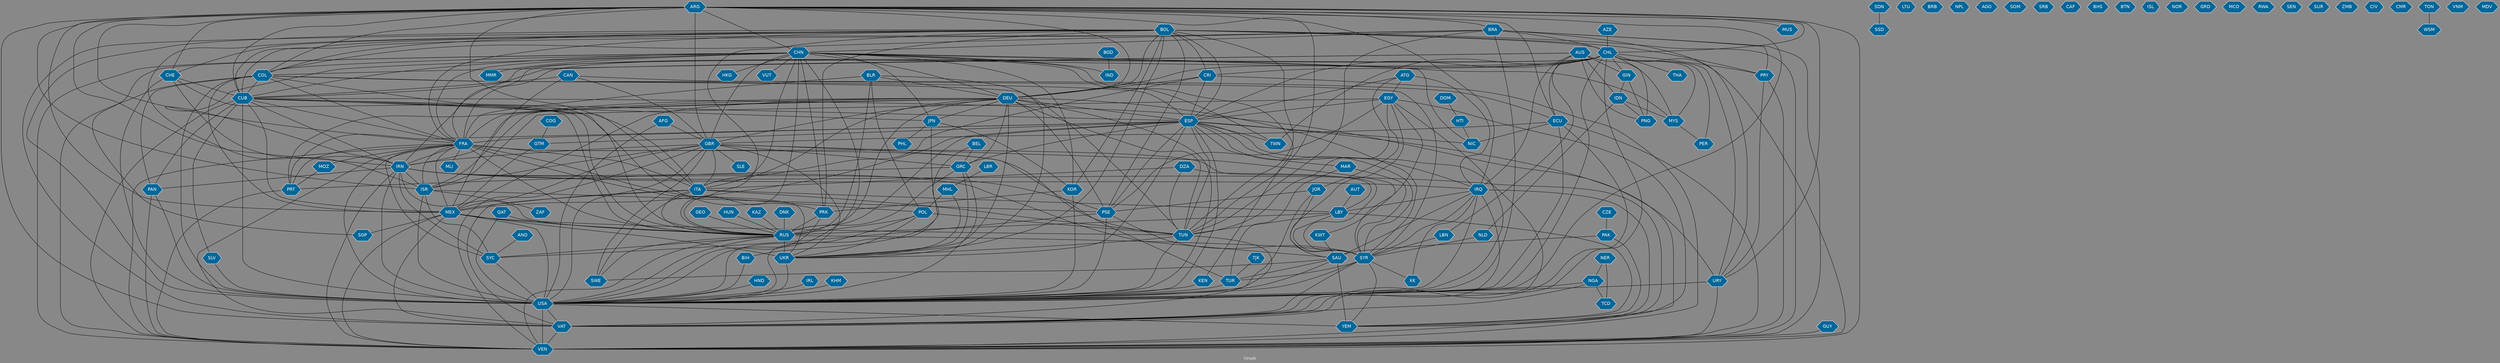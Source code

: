 // Countries together in item graph
graph {
	graph [bgcolor="#888888" fontcolor=white fontsize=12 label="Graph" outputorder=edgesfirst overlap=prism]
	node [color=white fillcolor="#006699" fontcolor=white fontname=Helvetica shape=hexagon style=filled]
	edge [arrowhead=open color=black fontcolor=white fontname=Courier fontsize=12]
		VUT [label=VUT]
		RUS [label=RUS]
		IRQ [label=IRQ]
		COL [label=COL]
		CUB [label=CUB]
		USA [label=USA]
		CHN [label=CHN]
		FRA [label=FRA]
		UKR [label=UKR]
		DEU [label=DEU]
		IRN [label=IRN]
		BOL [label=BOL]
		GRC [label=GRC]
		ISR [label=ISR]
		YEM [label=YEM]
		EGY [label=EGY]
		PSE [label=PSE]
		SAU [label=SAU]
		BRA [label=BRA]
		ESP [label=ESP]
		GBR [label=GBR]
		VEN [label=VEN]
		CRI [label=CRI]
		CHL [label=CHL]
		SLV [label=SLV]
		VAT [label=VAT]
		ITA [label=ITA]
		JPN [label=JPN]
		PHL [label=PHL]
		ARG [label=ARG]
		TUN [label=TUN]
		LBR [label=LBR]
		MEX [label=MEX]
		AFG [label=AFG]
		NIC [label=NIC]
		MMR [label=MMR]
		URY [label=URY]
		NGA [label=NGA]
		POL [label=POL]
		LBN [label=LBN]
		TUR [label=TUR]
		SYR [label=SYR]
		ECU [label=ECU]
		BEL [label=BEL]
		PAK [label=PAK]
		BGD [label=BGD]
		SSD [label=SSD]
		SDN [label=SDN]
		PRT [label=PRT]
		KOR [label=KOR]
		PRK [label=PRK]
		THA [label=THA]
		SLE [label=SLE]
		IND [label=IND]
		PER [label=PER]
		CHE [label=CHE]
		MOZ [label=MOZ]
		LBY [label=LBY]
		IDN [label=IDN]
		GIN [label=GIN]
		PNG [label=PNG]
		LTU [label=LTU]
		AUS [label=AUS]
		HND [label=HND]
		BRB [label=BRB]
		SWE [label=SWE]
		TCD [label=TCD]
		NER [label=NER]
		GTM [label=GTM]
		NPL [label=NPL]
		HKG [label=HKG]
		CAN [label=CAN]
		MAR [label=MAR]
		AGO [label=AGO]
		KEN [label=KEN]
		MYS [label=MYS]
		PRY [label=PRY]
		SOM [label=SOM]
		SYC [label=SYC]
		HTI [label=HTI]
		PAN [label=PAN]
		MLI [label=MLI]
		CZE [label=CZE]
		SRB [label=SRB]
		QAT [label=QAT]
		CAF [label=CAF]
		GEO [label=GEO]
		AUT [label=AUT]
		BHS [label=BHS]
		BTN [label=BTN]
		DZA [label=DZA]
		SGP [label=SGP]
		ISL [label=ISL]
		ATG [label=ATG]
		NLD [label=NLD]
		IRL [label=IRL]
		BLR [label=BLR]
		JOR [label=JOR]
		KWT [label=KWT]
		NOR [label=NOR]
		ZAF [label=ZAF]
		TWN [label=TWN]
		GRD [label=GRD]
		AZE [label=AZE]
		MCO [label=MCO]
		DOM [label=DOM]
		RWA [label=RWA]
		TJK [label=TJK]
		SEN [label=SEN]
		KHM [label=KHM]
		AND [label=AND]
		COG [label=COG]
		MUS [label=MUS]
		SUR [label=SUR]
		HUN [label=HUN]
		BIH [label=BIH]
		ZMB [label=ZMB]
		XK [label=XK]
		CIV [label=CIV]
		CMR [label=CMR]
		WSM [label=WSM]
		TON [label=TON]
		KAZ [label=KAZ]
		DNK [label=DNK]
		VNM [label=VNM]
		MHL [label=MHL]
		GUY [label=GUY]
		MDV [label=MDV]
			ISR -- SYC [weight=11]
			DEU -- ITA [weight=3]
			COL -- ECU [weight=2]
			IDN -- MYS [weight=2]
			USA -- VAT [weight=6]
			FRA -- IRN [weight=6]
			ARG -- USA [weight=7]
			CAN -- GBR [weight=1]
			AUS -- FRA [weight=1]
			CHE -- USA [weight=1]
			JPN -- PHL [weight=1]
			BOL -- ESP [weight=1]
			CHN -- PRK [weight=1]
			ARG -- DEU [weight=1]
			USA -- YEM [weight=4]
			TJK -- TUR [weight=1]
			MAR -- TUR [weight=2]
			ARG -- URY [weight=10]
			PSE -- SYC [weight=1]
			KOR -- PRK [weight=21]
			NGA -- USA [weight=1]
			GBR -- VEN [weight=1]
			KOR -- USA [weight=34]
			BOL -- TUN [weight=2]
			EGY -- PSE [weight=6]
			EGY -- YEM [weight=1]
			TUN -- VAT [weight=4]
			ARG -- IRN [weight=7]
			ESP -- UKR [weight=4]
			CHN -- IND [weight=2]
			AUS -- IRQ [weight=3]
			KHM -- USA [weight=3]
			DNK -- RUS [weight=1]
			ARG -- FRA [weight=10]
			LBN -- SYR [weight=2]
			ESP -- SYR [weight=4]
			CHN -- FRA [weight=2]
			GRC -- UKR [weight=1]
			BOL -- VAT [weight=4]
			ESP -- RUS [weight=3]
			KEN -- USA [weight=3]
			CHL -- VAT [weight=2]
			SLV -- USA [weight=1]
			BOL -- ISR [weight=2]
			CHN -- NIC [weight=1]
			IRN -- RUS [weight=1]
			AND -- SYC [weight=1]
			CHL -- PNG [weight=3]
			GBR -- SWE [weight=9]
			ECU -- GBR [weight=2]
			DEU -- PRT [weight=1]
			CHN -- ITA [weight=2]
			ARG -- ITA [weight=2]
			FRA -- SYR [weight=1]
			MEX -- USA [weight=17]
			CAN -- CUB [weight=1]
			FRA -- VEN [weight=1]
			NGA -- VAT [weight=1]
			POL -- RUS [weight=3]
			MEX -- VAT [weight=7]
			IDN -- PNG [weight=1]
			CHN -- VUT [weight=1]
			RUS -- SYC [weight=1]
			GBR -- USA [weight=4]
			SYR -- USA [weight=8]
			CUB -- FRA [weight=2]
			ITA -- LBY [weight=1]
			IRQ -- USA [weight=6]
			CHN -- IRN [weight=1]
			FRA -- POL [weight=1]
			BRA -- COL [weight=2]
			ARG -- GBR [weight=11]
			CHL -- ECU [weight=1]
			IRL -- USA [weight=1]
			BOL -- CRI [weight=1]
			BLR -- DEU [weight=2]
			CAN -- MEX [weight=2]
			CZE -- PAK [weight=1]
			BEL -- GRC [weight=8]
			BOL -- PSE [weight=1]
			CUB -- PRK [weight=3]
			POL -- UKR [weight=4]
			JOR -- USA [weight=1]
			PRK -- RUS [weight=1]
			SYR -- XK [weight=1]
			BRA -- URY [weight=1]
			COL -- MEX [weight=3]
			CUB -- MEX [weight=1]
			CUB -- PAN [weight=4]
			PRT -- VEN [weight=1]
			DEU -- JPN [weight=2]
			ATG -- IRQ [weight=6]
			MEX -- VEN [weight=3]
			ESP -- PRT [weight=6]
			URY -- USA [weight=7]
			SAU -- SWE [weight=5]
			BRA -- PRY [weight=2]
			AUS -- COL [weight=1]
			ATG -- ESP [weight=1]
			CHL -- CUB [weight=1]
			GUY -- VEN [weight=1]
			SYC -- USA [weight=2]
			CHE -- CUB [weight=1]
			BLR -- POL [weight=1]
			CAN -- SYR [weight=1]
			BOL -- CUB [weight=1]
			TUR -- USA [weight=2]
			FRA -- MLI [weight=1]
			DEU -- ESP [weight=13]
			COL -- RUS [weight=1]
			ESP -- NIC [weight=1]
			ARG -- VEN [weight=8]
			IRN -- SYC [weight=1]
			CUB -- RUS [weight=3]
			CHL -- PER [weight=9]
			ESP -- PSE [weight=1]
			MOZ -- PRT [weight=1]
			ITA -- MEX [weight=2]
			COL -- FRA [weight=1]
			ATG -- EGY [weight=1]
			EGY -- ISR [weight=2]
			BOL -- KOR [weight=2]
			BLR -- UKR [weight=5]
			GBR -- SLE [weight=5]
			BRA -- CHL [weight=1]
			CHN -- JPN [weight=3]
			CHN -- VEN [weight=6]
			KWT -- SAU [weight=1]
			FRA -- SYC [weight=4]
			IRQ -- SAU [weight=1]
			IRQ -- SYR [weight=11]
			ISR -- USA [weight=51]
			DEU -- GRC [weight=26]
			BEL -- BIH [weight=1]
			CHL -- USA [weight=1]
			AUS -- IDN [weight=5]
			POL -- USA [weight=1]
			BOL -- USA [weight=11]
			ECU -- VAT [weight=1]
			GBR -- SYR [weight=10]
			USA -- VEN [weight=116]
			CUB -- ITA [weight=2]
			GIN -- PNG [weight=9]
			ISR -- PSE [weight=49]
			HND -- USA [weight=3]
			CHN -- KEN [weight=1]
			EGY -- JOR [weight=1]
			GBR -- ITA [weight=1]
			ESP -- FRA [weight=16]
			MHL -- POL [weight=1]
			CHN -- MMR [weight=2]
			ARG -- CHL [weight=2]
			NLD -- SYR [weight=2]
			ESP -- TUN [weight=23]
			VAT -- VEN [weight=5]
			COL -- USA [weight=2]
			DZA -- ITA [weight=1]
			COL -- PAN [weight=3]
			CHN -- MYS [weight=1]
			CHN -- SGP [weight=1]
			IRN -- SAU [weight=7]
			BOL -- RUS [weight=1]
			BLR -- FRA [weight=1]
			IRQ -- LBY [weight=3]
			NGA -- TCD [weight=3]
			JOR -- PSE [weight=1]
			ARG -- CHE [weight=3]
			GBR -- GRC [weight=1]
			RUS -- VEN [weight=3]
			AUT -- LBY [weight=1]
			NER -- NGA [weight=3]
			ARG -- BRA [weight=2]
			BOL -- FRA [weight=1]
			FRA -- VAT [weight=4]
			IRQ -- YEM [weight=3]
			LBY -- YEM [weight=2]
			CUB -- USA [weight=51]
			PAN -- USA [weight=2]
			TUN -- UKR [weight=1]
			FRA -- UKR [weight=5]
			BOL -- PRK [weight=1]
			FRA -- PRT [weight=1]
			SYR -- TUR [weight=6]
			CHE -- RUS [weight=1]
			LBY -- SYR [weight=2]
			SAU -- YEM [weight=24]
			IRQ -- XK [weight=1]
			TON -- WSM [weight=1]
			AFG -- GBR [weight=1]
			DEU -- GBR [weight=1]
			BRA -- USA [weight=5]
			ARG -- VAT [weight=10]
			CHN -- DEU [weight=3]
			SAU -- TUR [weight=1]
			AUS -- LBN [weight=1]
			GRC -- PRT [weight=2]
			JOR -- SYR [weight=1]
			DOM -- HTI [weight=1]
			CUB -- IRN [weight=2]
			PRK -- USA [weight=12]
			ARG -- CHN [weight=1]
			PAK -- YEM [weight=2]
			ESP -- MEX [weight=1]
			DEU -- MEX [weight=1]
			ARG -- TUN [weight=1]
			BOL -- COL [weight=7]
			BOL -- PRY [weight=1]
			QAT -- USA [weight=1]
			CRI -- ITA [weight=1]
			CHN -- TWN [weight=1]
			ECU -- NIC [weight=1]
			IDN -- NLD [weight=1]
			EGY -- ESP [weight=1]
			EGY -- USA [weight=4]
			IRN -- VEN [weight=4]
			EGY -- KWT [weight=1]
			CHL -- TWN [weight=1]
			FRA -- MEX [weight=5]
			PRY -- URY [weight=1]
			ISR -- ZAF [weight=1]
			IRN -- PSE [weight=1]
			MEX -- TUN [weight=3]
			IRN -- YEM [weight=6]
			CHL -- THA [weight=1]
			TUN -- USA [weight=3]
			ITA -- SWE [weight=1]
			FRA -- USA [weight=3]
			CRI -- VEN [weight=1]
			BGD -- IND [weight=1]
			IRN -- IRQ [weight=2]
			MEX -- RUS [weight=1]
			ESP -- VEN [weight=19]
			CHL -- VEN [weight=3]
			CHE -- IRN [weight=5]
			AUS -- MYS [weight=1]
			BOL -- UKR [weight=1]
			ARG -- ISR [weight=9]
			RUS -- UKR [weight=84]
			GTM -- MEX [weight=1]
			IRN -- USA [weight=71]
			GRC -- USA [weight=1]
			DZA -- TUN [weight=2]
			FRA -- RUS [weight=7]
			ESP -- USA [weight=2]
			CUB -- URY [weight=1]
			CHN -- KOR [weight=5]
			MHL -- UKR [weight=1]
			ARG -- ECU [weight=1]
			GEO -- RUS [weight=2]
			PAN -- VEN [weight=2]
			DEU -- UKR [weight=10]
			EGY -- SAU [weight=1]
			ARG -- MUS [weight=1]
			SYR -- YEM [weight=2]
			PSE -- SYR [weight=2]
			LBR -- MHL [weight=1]
			HUN -- RUS [weight=1]
			IRN -- PAN [weight=2]
			GIN -- IDN [weight=1]
			COG -- GTM [weight=1]
			ARG -- MEX [weight=1]
			RUS -- USA [weight=12]
			CRI -- DEU [weight=1]
			FRA -- ITA [weight=3]
			BRA -- VEN [weight=1]
			FRA -- ISR [weight=2]
			BRA -- CHN [weight=1]
			ESP -- GTM [weight=4]
			FRA -- MOZ [weight=1]
			IRQ -- VAT [weight=2]
			ECU -- VEN [weight=10]
			NER -- TCD [weight=7]
			LBY -- RUS [weight=1]
			COL -- ESP [weight=4]
			GBR -- IRN [weight=1]
			BRA -- CUB [weight=4]
			SYR -- VAT [weight=2]
			CHL -- PRY [weight=1]
			GBR -- TUR [weight=5]
			LBY -- TUN [weight=6]
			DEU -- PSE [weight=1]
			AFG -- USA [weight=8]
			BOL -- DEU [weight=3]
			CHL -- CRI [weight=2]
			COL -- TUN [weight=7]
			IRN -- ISR [weight=51]
			ARG -- CUB [weight=1]
			CHL -- URY [weight=1]
			HTI -- NIC [weight=1]
			CHL -- IRN [weight=1]
			SDN -- SSD [weight=6]
			DEU -- TUN [weight=1]
			AUS -- GIN [weight=1]
			CHL -- DEU [weight=1]
			GBR -- MEX [weight=2]
			DEU -- SYR [weight=1]
			ECU -- USA [weight=8]
			URY -- VEN [weight=10]
			PRY -- VEN [weight=1]
			DEU -- RUS [weight=12]
			JPN -- USA [weight=1]
			CHN -- USA [weight=8]
			CHN -- GBR [weight=2]
			CHN -- COL [weight=5]
			RUS -- SYR [weight=1]
			BLR -- RUS [weight=6]
			ARG -- COL [weight=1]
			GBR -- ISR [weight=1]
			COL -- VEN [weight=8]
			ITA -- VAT [weight=3]
			CHL -- ESP [weight=1]
			CHL -- GIN [weight=3]
			UKR -- USA [weight=18]
			PSE -- USA [weight=6]
			BRA -- CHE [weight=1]
			MAR -- SYR [weight=1]
			AZE -- CHL [weight=2]
			ESP -- VAT [weight=1]
			MEX -- UKR [weight=1]
			CHN -- CUB [weight=3]
			AUS -- PNG [weight=1]
			GRC -- RUS [weight=1]
			DEU -- FRA [weight=30]
			ITA -- RUS [weight=1]
			MEX -- SGP [weight=1]
			POL -- TUN [weight=1]
			CHL -- FRA [weight=1]
			BOL -- VEN [weight=10]
			DZA -- LBY [weight=1]
			DEU -- IRN [weight=4]
			ESP -- TWN [weight=1]
			COL -- CUB [weight=17]
			ARG -- IRQ [weight=2]
			JPN -- KOR [weight=2]
			MYS -- PER [weight=1]
			DEU -- ISR [weight=1]
			CUB -- VEN [weight=20]
			ITA -- TUN [weight=3]
			ESP -- GRC [weight=13]
			ATG -- TUN [weight=2]
			KAZ -- RUS [weight=1]
			CHL -- MYS [weight=1]
			CUB -- JPN [weight=1]
			CRI -- ESP [weight=1]
			GBR -- UKR [weight=3]
			QAT -- RUS [weight=1]
			CHN -- RUS [weight=1]
			BRA -- TUN [weight=1]
			DEU -- USA [weight=5]
			PAK -- SAU [weight=2]
			ESP -- IRQ [weight=2]
			ESP -- MAR [weight=3]
			BOL -- CHL [weight=16]
			BIH -- USA [weight=1]
			RUS -- SWE [weight=1]
			FRA -- TUN [weight=2]
			CUB -- SLV [weight=1]
			CHN -- HKG [weight=1]
			CUB -- ESP [weight=2]
			SAU -- USA [weight=2]
}